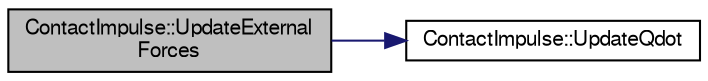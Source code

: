 digraph "ContactImpulse::UpdateExternalForces"
{
  edge [fontname="FreeSans",fontsize="10",labelfontname="FreeSans",labelfontsize="10"];
  node [fontname="FreeSans",fontsize="10",shape=record];
  rankdir="LR";
  Node1 [label="ContactImpulse::UpdateExternal\lForces",height=0.2,width=0.4,color="black", fillcolor="grey75", style="filled", fontcolor="black"];
  Node1 -> Node2 [color="midnightblue",fontsize="10",style="solid",fontname="FreeSans"];
  Node2 [label="ContactImpulse::UpdateQdot",height=0.2,width=0.4,color="black", fillcolor="white", style="filled",URL="$d2/dc6/class_contact_impulse.html#a2687e2f75714f9c4f8eb445d221a72ac"];
}
